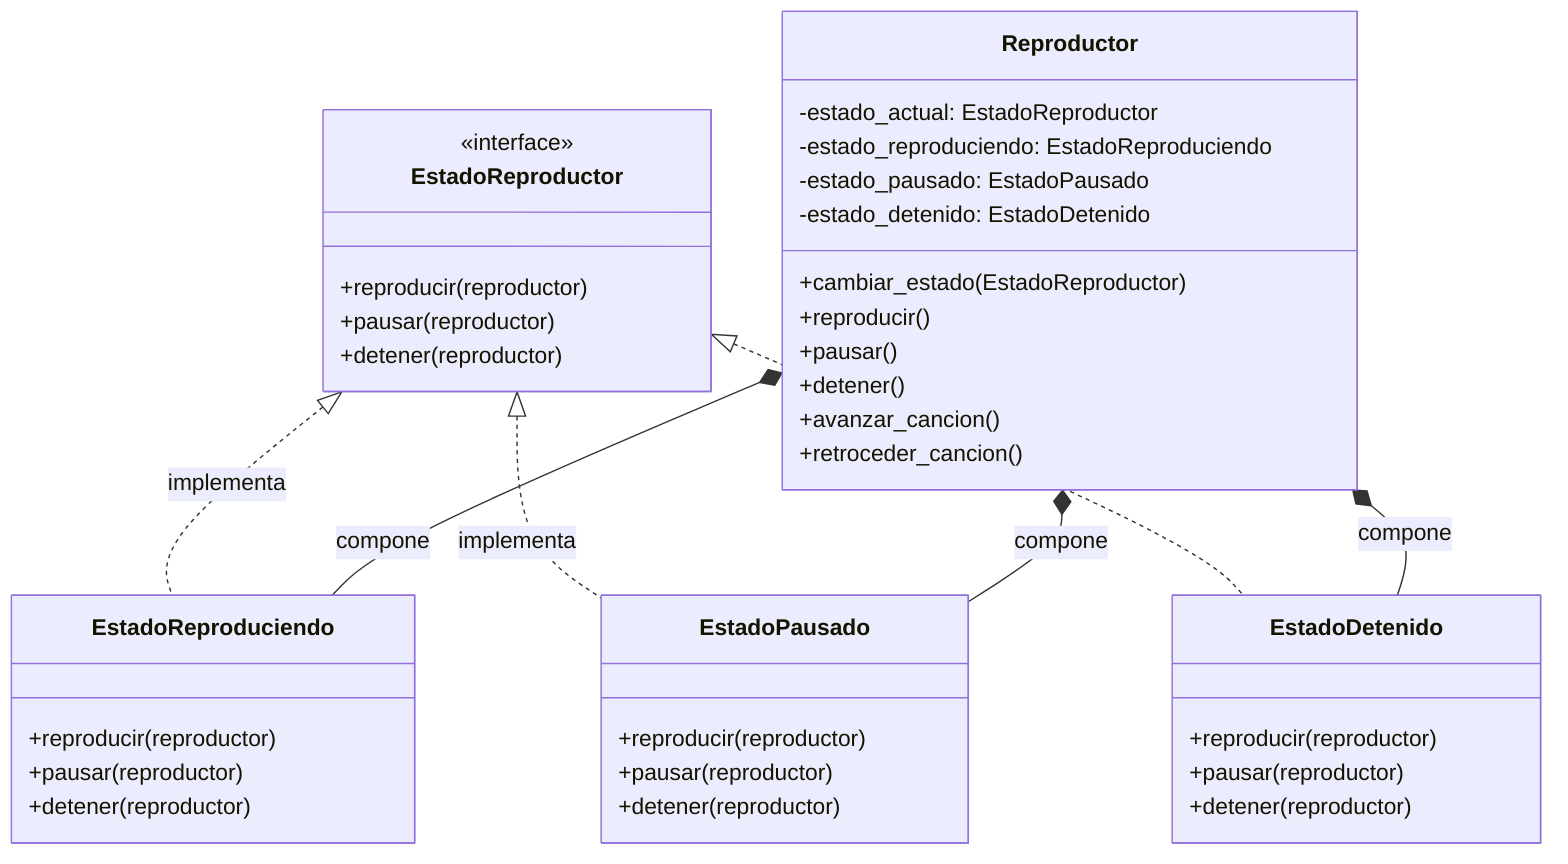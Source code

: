 classDiagram
direction TB

    class EstadoReproductor {
	    +reproducir(reproductor)
	    +pausar(reproductor)
	    +detener(reproductor)
    }

    class EstadoReproduciendo {
	    +reproducir(reproductor)
	    +pausar(reproductor)
	    +detener(reproductor)
    }

    class EstadoPausado {
	    +reproducir(reproductor)
	    +pausar(reproductor)
	    +detener(reproductor)
    }

    class EstadoDetenido {
	    +reproducir(reproductor)
	    +pausar(reproductor)
	    +detener(reproductor)
    }

    class Reproductor {
	    -estado_actual: EstadoReproductor
	    -estado_reproduciendo: EstadoReproduciendo
	    -estado_pausado: EstadoPausado
	    -estado_detenido: EstadoDetenido
	    +cambiar_estado(EstadoReproductor)
	    +reproducir()
	    +pausar()
	    +detener()
	    +avanzar_cancion()
	    +retroceder_cancion()
    }

    %% Declaración de interfaz
    <<interface>> EstadoReproductor

    %% Relaciones de implementación (las clases concretas implementan la interfaz)
    EstadoReproductor <|.. EstadoReproduciendo : implementa
    EstadoReproductor <|.. EstadoPausado : implementa
    EstadoReproductor <|.. EstadoDetenido : implementa

    %% Relaciones de composición (Reproductor crea y gestiona los estados)
    Reproductor *-- EstadoReproduciendo : compone
    Reproductor *-- EstadoPausado : compone
    Reproductor *-- EstadoDetenido : compone